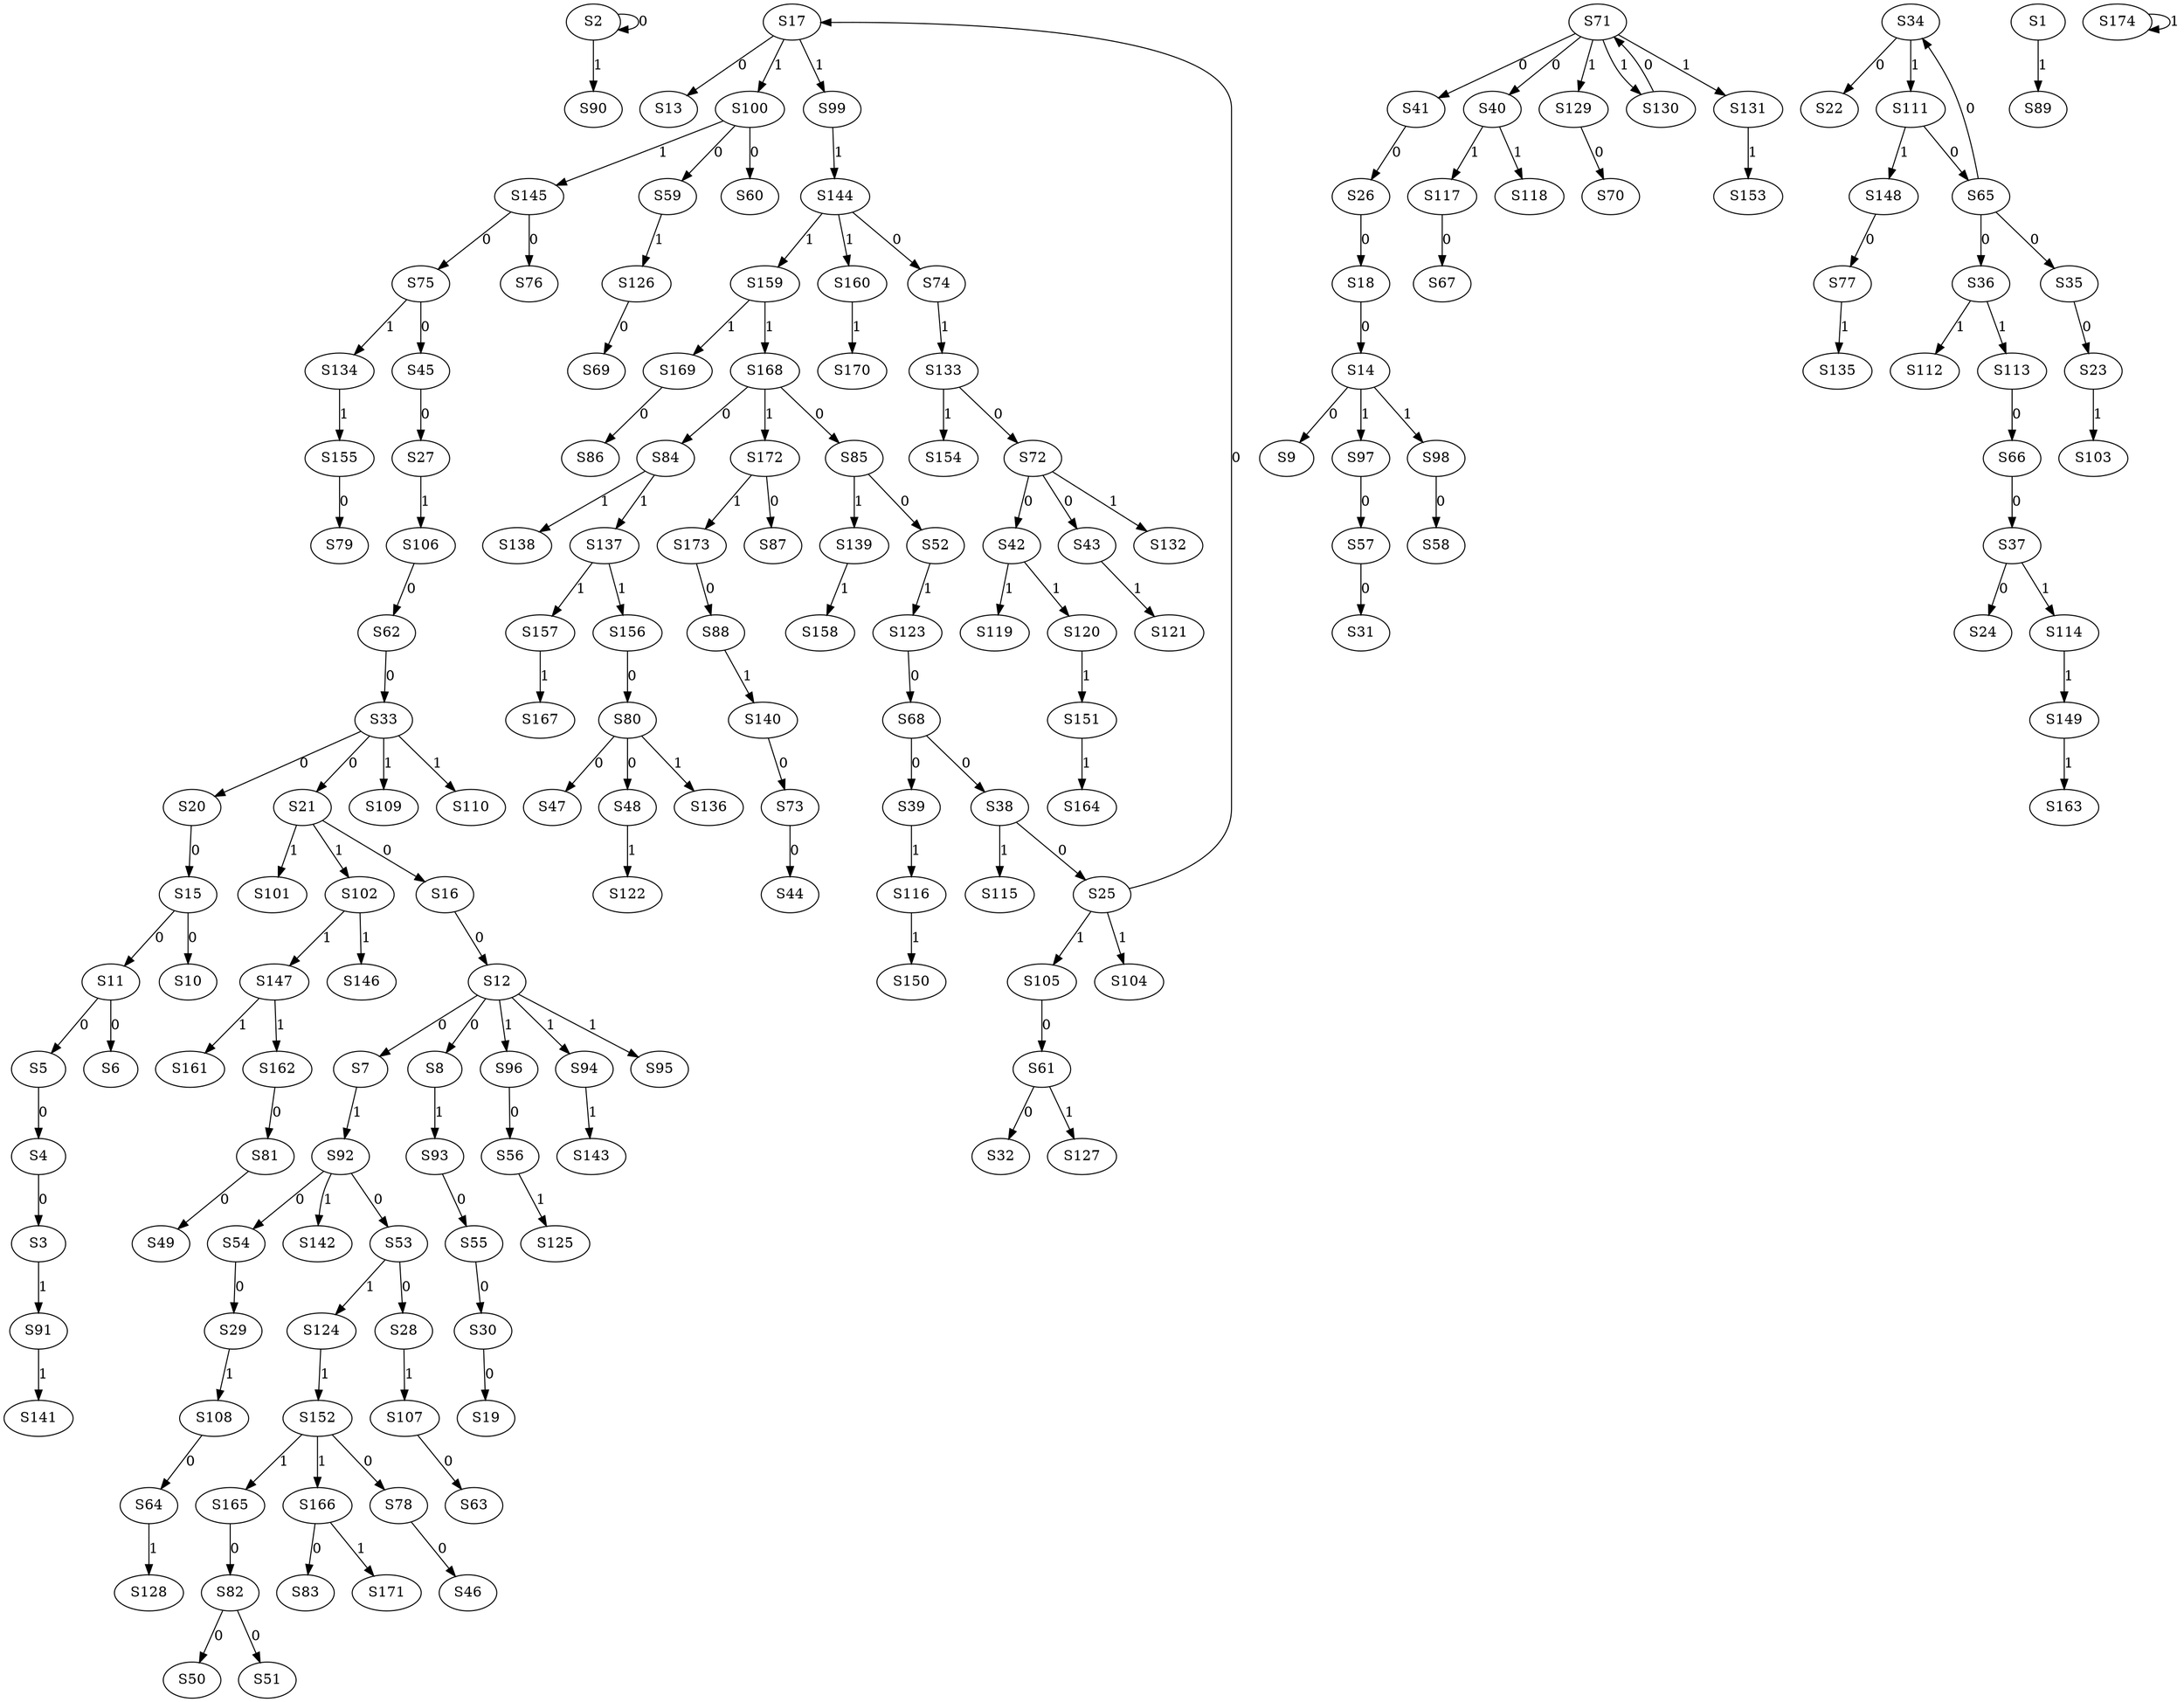 strict digraph {
	S2 -> S2 [ label = 0 ];
	S4 -> S3 [ label = 0 ];
	S5 -> S4 [ label = 0 ];
	S11 -> S5 [ label = 0 ];
	S11 -> S6 [ label = 0 ];
	S12 -> S7 [ label = 0 ];
	S12 -> S8 [ label = 0 ];
	S14 -> S9 [ label = 0 ];
	S15 -> S10 [ label = 0 ];
	S15 -> S11 [ label = 0 ];
	S16 -> S12 [ label = 0 ];
	S17 -> S13 [ label = 0 ];
	S18 -> S14 [ label = 0 ];
	S20 -> S15 [ label = 0 ];
	S21 -> S16 [ label = 0 ];
	S25 -> S17 [ label = 0 ];
	S26 -> S18 [ label = 0 ];
	S30 -> S19 [ label = 0 ];
	S33 -> S20 [ label = 0 ];
	S33 -> S21 [ label = 0 ];
	S34 -> S22 [ label = 0 ];
	S35 -> S23 [ label = 0 ];
	S37 -> S24 [ label = 0 ];
	S38 -> S25 [ label = 0 ];
	S41 -> S26 [ label = 0 ];
	S45 -> S27 [ label = 0 ];
	S53 -> S28 [ label = 0 ];
	S54 -> S29 [ label = 0 ];
	S55 -> S30 [ label = 0 ];
	S57 -> S31 [ label = 0 ];
	S61 -> S32 [ label = 0 ];
	S62 -> S33 [ label = 0 ];
	S65 -> S34 [ label = 0 ];
	S65 -> S35 [ label = 0 ];
	S65 -> S36 [ label = 0 ];
	S66 -> S37 [ label = 0 ];
	S68 -> S38 [ label = 0 ];
	S68 -> S39 [ label = 0 ];
	S71 -> S40 [ label = 0 ];
	S71 -> S41 [ label = 0 ];
	S72 -> S42 [ label = 0 ];
	S72 -> S43 [ label = 0 ];
	S73 -> S44 [ label = 0 ];
	S75 -> S45 [ label = 0 ];
	S78 -> S46 [ label = 0 ];
	S80 -> S47 [ label = 0 ];
	S80 -> S48 [ label = 0 ];
	S81 -> S49 [ label = 0 ];
	S82 -> S50 [ label = 0 ];
	S82 -> S51 [ label = 0 ];
	S85 -> S52 [ label = 0 ];
	S92 -> S53 [ label = 0 ];
	S92 -> S54 [ label = 0 ];
	S93 -> S55 [ label = 0 ];
	S96 -> S56 [ label = 0 ];
	S97 -> S57 [ label = 0 ];
	S98 -> S58 [ label = 0 ];
	S100 -> S59 [ label = 0 ];
	S100 -> S60 [ label = 0 ];
	S105 -> S61 [ label = 0 ];
	S106 -> S62 [ label = 0 ];
	S107 -> S63 [ label = 0 ];
	S108 -> S64 [ label = 0 ];
	S111 -> S65 [ label = 0 ];
	S113 -> S66 [ label = 0 ];
	S117 -> S67 [ label = 0 ];
	S123 -> S68 [ label = 0 ];
	S126 -> S69 [ label = 0 ];
	S129 -> S70 [ label = 0 ];
	S130 -> S71 [ label = 0 ];
	S133 -> S72 [ label = 0 ];
	S140 -> S73 [ label = 0 ];
	S144 -> S74 [ label = 0 ];
	S145 -> S75 [ label = 0 ];
	S145 -> S76 [ label = 0 ];
	S148 -> S77 [ label = 0 ];
	S152 -> S78 [ label = 0 ];
	S155 -> S79 [ label = 0 ];
	S156 -> S80 [ label = 0 ];
	S162 -> S81 [ label = 0 ];
	S165 -> S82 [ label = 0 ];
	S166 -> S83 [ label = 0 ];
	S168 -> S84 [ label = 0 ];
	S168 -> S85 [ label = 0 ];
	S169 -> S86 [ label = 0 ];
	S172 -> S87 [ label = 0 ];
	S173 -> S88 [ label = 0 ];
	S1 -> S89 [ label = 1 ];
	S2 -> S90 [ label = 1 ];
	S3 -> S91 [ label = 1 ];
	S7 -> S92 [ label = 1 ];
	S8 -> S93 [ label = 1 ];
	S12 -> S94 [ label = 1 ];
	S12 -> S95 [ label = 1 ];
	S12 -> S96 [ label = 1 ];
	S14 -> S97 [ label = 1 ];
	S14 -> S98 [ label = 1 ];
	S17 -> S99 [ label = 1 ];
	S17 -> S100 [ label = 1 ];
	S21 -> S101 [ label = 1 ];
	S21 -> S102 [ label = 1 ];
	S23 -> S103 [ label = 1 ];
	S25 -> S104 [ label = 1 ];
	S25 -> S105 [ label = 1 ];
	S27 -> S106 [ label = 1 ];
	S28 -> S107 [ label = 1 ];
	S29 -> S108 [ label = 1 ];
	S33 -> S109 [ label = 1 ];
	S33 -> S110 [ label = 1 ];
	S34 -> S111 [ label = 1 ];
	S36 -> S112 [ label = 1 ];
	S36 -> S113 [ label = 1 ];
	S37 -> S114 [ label = 1 ];
	S38 -> S115 [ label = 1 ];
	S39 -> S116 [ label = 1 ];
	S40 -> S117 [ label = 1 ];
	S40 -> S118 [ label = 1 ];
	S42 -> S119 [ label = 1 ];
	S42 -> S120 [ label = 1 ];
	S43 -> S121 [ label = 1 ];
	S48 -> S122 [ label = 1 ];
	S52 -> S123 [ label = 1 ];
	S53 -> S124 [ label = 1 ];
	S56 -> S125 [ label = 1 ];
	S59 -> S126 [ label = 1 ];
	S61 -> S127 [ label = 1 ];
	S64 -> S128 [ label = 1 ];
	S71 -> S129 [ label = 1 ];
	S71 -> S130 [ label = 1 ];
	S71 -> S131 [ label = 1 ];
	S72 -> S132 [ label = 1 ];
	S74 -> S133 [ label = 1 ];
	S75 -> S134 [ label = 1 ];
	S77 -> S135 [ label = 1 ];
	S80 -> S136 [ label = 1 ];
	S84 -> S137 [ label = 1 ];
	S84 -> S138 [ label = 1 ];
	S85 -> S139 [ label = 1 ];
	S88 -> S140 [ label = 1 ];
	S91 -> S141 [ label = 1 ];
	S92 -> S142 [ label = 1 ];
	S94 -> S143 [ label = 1 ];
	S99 -> S144 [ label = 1 ];
	S100 -> S145 [ label = 1 ];
	S102 -> S146 [ label = 1 ];
	S102 -> S147 [ label = 1 ];
	S111 -> S148 [ label = 1 ];
	S114 -> S149 [ label = 1 ];
	S116 -> S150 [ label = 1 ];
	S120 -> S151 [ label = 1 ];
	S124 -> S152 [ label = 1 ];
	S131 -> S153 [ label = 1 ];
	S133 -> S154 [ label = 1 ];
	S134 -> S155 [ label = 1 ];
	S137 -> S156 [ label = 1 ];
	S137 -> S157 [ label = 1 ];
	S139 -> S158 [ label = 1 ];
	S144 -> S159 [ label = 1 ];
	S144 -> S160 [ label = 1 ];
	S147 -> S161 [ label = 1 ];
	S147 -> S162 [ label = 1 ];
	S149 -> S163 [ label = 1 ];
	S151 -> S164 [ label = 1 ];
	S152 -> S165 [ label = 1 ];
	S152 -> S166 [ label = 1 ];
	S157 -> S167 [ label = 1 ];
	S159 -> S168 [ label = 1 ];
	S159 -> S169 [ label = 1 ];
	S160 -> S170 [ label = 1 ];
	S166 -> S171 [ label = 1 ];
	S168 -> S172 [ label = 1 ];
	S172 -> S173 [ label = 1 ];
	S174 -> S174 [ label = 1 ];
}
